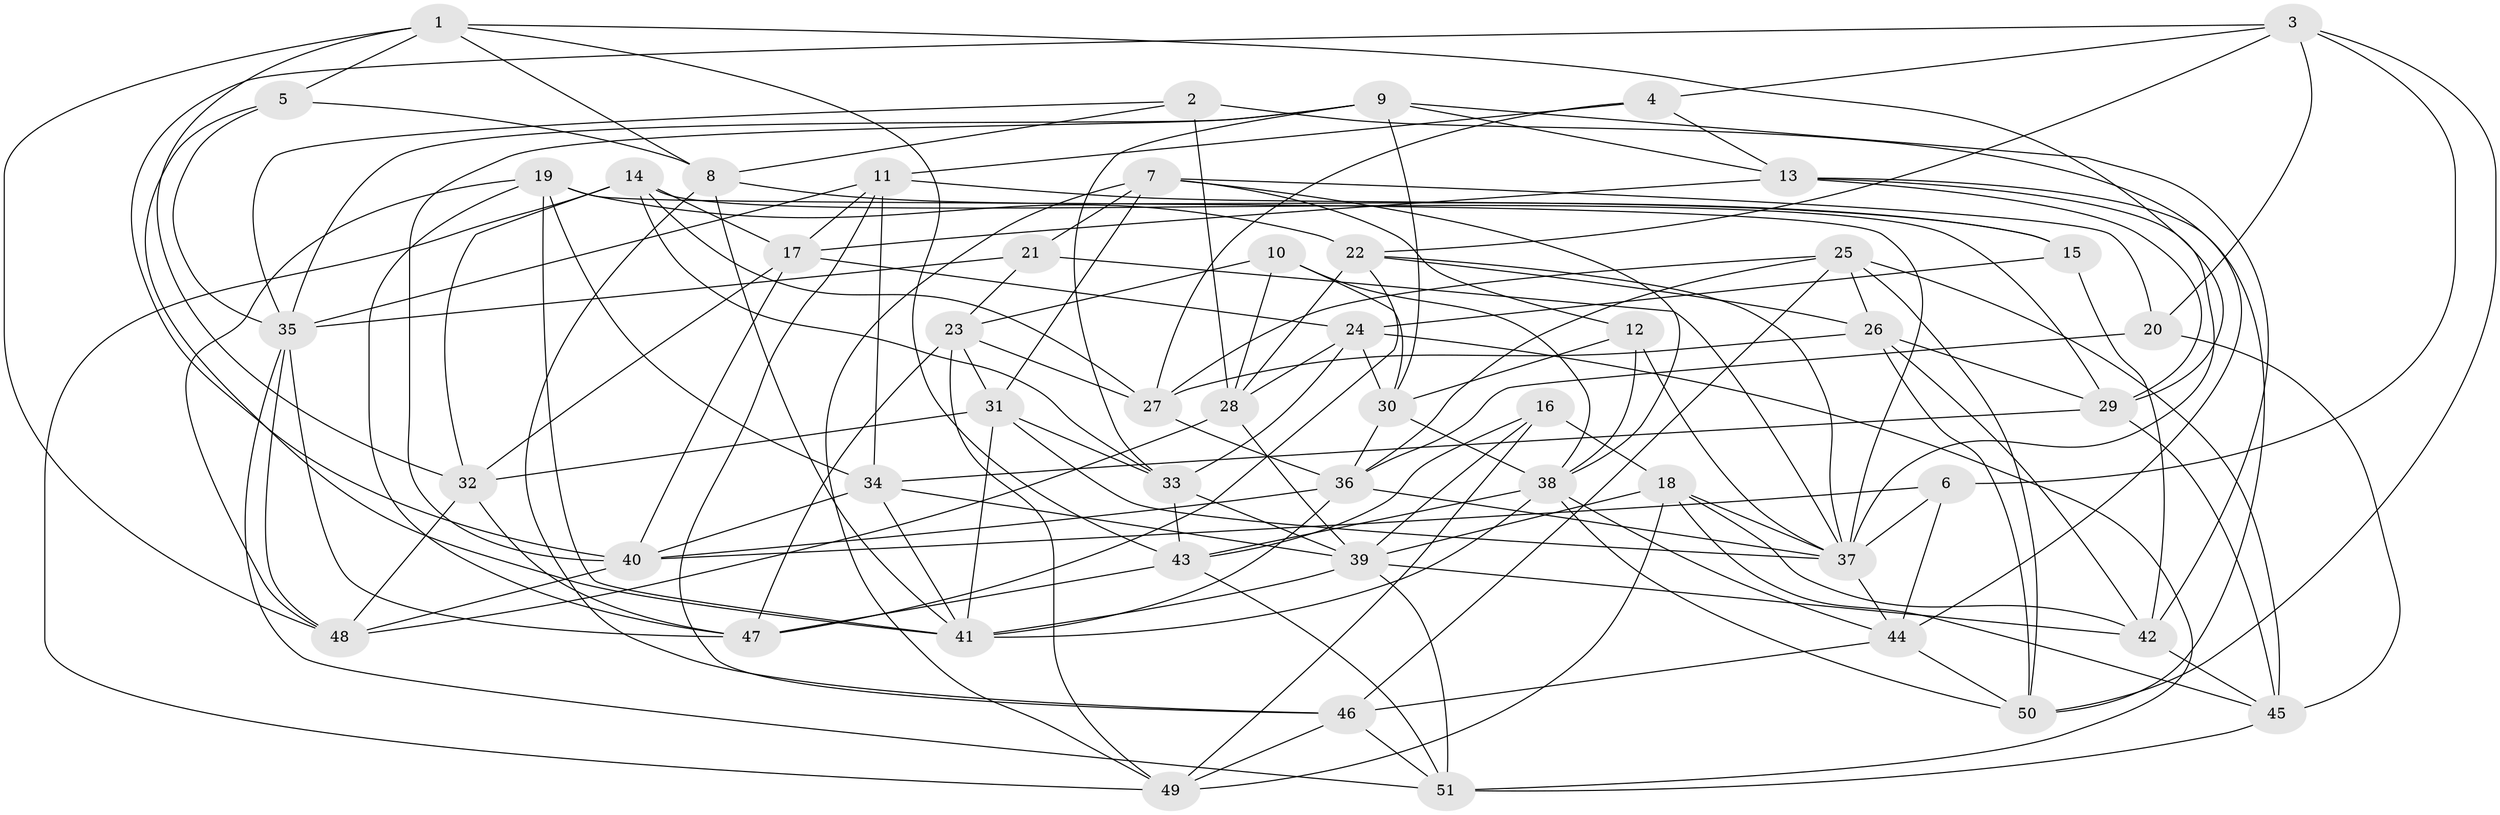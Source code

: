 // original degree distribution, {4: 1.0}
// Generated by graph-tools (version 1.1) at 2025/50/03/09/25 03:50:50]
// undirected, 51 vertices, 150 edges
graph export_dot {
graph [start="1"]
  node [color=gray90,style=filled];
  1;
  2;
  3;
  4;
  5;
  6;
  7;
  8;
  9;
  10;
  11;
  12;
  13;
  14;
  15;
  16;
  17;
  18;
  19;
  20;
  21;
  22;
  23;
  24;
  25;
  26;
  27;
  28;
  29;
  30;
  31;
  32;
  33;
  34;
  35;
  36;
  37;
  38;
  39;
  40;
  41;
  42;
  43;
  44;
  45;
  46;
  47;
  48;
  49;
  50;
  51;
  1 -- 5 [weight=1.0];
  1 -- 8 [weight=1.0];
  1 -- 29 [weight=1.0];
  1 -- 32 [weight=1.0];
  1 -- 43 [weight=1.0];
  1 -- 48 [weight=1.0];
  2 -- 8 [weight=1.0];
  2 -- 28 [weight=1.0];
  2 -- 35 [weight=1.0];
  2 -- 44 [weight=1.0];
  3 -- 4 [weight=1.0];
  3 -- 6 [weight=1.0];
  3 -- 20 [weight=1.0];
  3 -- 22 [weight=1.0];
  3 -- 40 [weight=1.0];
  3 -- 50 [weight=1.0];
  4 -- 11 [weight=1.0];
  4 -- 13 [weight=1.0];
  4 -- 27 [weight=1.0];
  5 -- 8 [weight=1.0];
  5 -- 35 [weight=1.0];
  5 -- 41 [weight=1.0];
  6 -- 37 [weight=1.0];
  6 -- 40 [weight=1.0];
  6 -- 44 [weight=1.0];
  7 -- 12 [weight=1.0];
  7 -- 20 [weight=1.0];
  7 -- 21 [weight=1.0];
  7 -- 31 [weight=1.0];
  7 -- 38 [weight=1.0];
  7 -- 49 [weight=1.0];
  8 -- 15 [weight=1.0];
  8 -- 41 [weight=1.0];
  8 -- 46 [weight=1.0];
  9 -- 13 [weight=1.0];
  9 -- 30 [weight=1.0];
  9 -- 33 [weight=1.0];
  9 -- 35 [weight=1.0];
  9 -- 40 [weight=1.0];
  9 -- 42 [weight=1.0];
  10 -- 23 [weight=1.0];
  10 -- 28 [weight=1.0];
  10 -- 30 [weight=1.0];
  10 -- 38 [weight=1.0];
  11 -- 15 [weight=1.0];
  11 -- 17 [weight=1.0];
  11 -- 34 [weight=1.0];
  11 -- 35 [weight=1.0];
  11 -- 46 [weight=1.0];
  12 -- 30 [weight=1.0];
  12 -- 37 [weight=1.0];
  12 -- 38 [weight=1.0];
  13 -- 17 [weight=1.0];
  13 -- 29 [weight=1.0];
  13 -- 37 [weight=1.0];
  13 -- 50 [weight=1.0];
  14 -- 17 [weight=1.0];
  14 -- 27 [weight=1.0];
  14 -- 29 [weight=1.0];
  14 -- 32 [weight=1.0];
  14 -- 33 [weight=1.0];
  14 -- 49 [weight=1.0];
  15 -- 24 [weight=1.0];
  15 -- 42 [weight=1.0];
  16 -- 18 [weight=1.0];
  16 -- 39 [weight=1.0];
  16 -- 43 [weight=1.0];
  16 -- 49 [weight=1.0];
  17 -- 24 [weight=1.0];
  17 -- 32 [weight=1.0];
  17 -- 40 [weight=1.0];
  18 -- 37 [weight=1.0];
  18 -- 39 [weight=1.0];
  18 -- 42 [weight=1.0];
  18 -- 45 [weight=1.0];
  18 -- 49 [weight=1.0];
  19 -- 22 [weight=1.0];
  19 -- 34 [weight=1.0];
  19 -- 37 [weight=1.0];
  19 -- 41 [weight=1.0];
  19 -- 47 [weight=1.0];
  19 -- 48 [weight=1.0];
  20 -- 36 [weight=1.0];
  20 -- 45 [weight=1.0];
  21 -- 23 [weight=1.0];
  21 -- 35 [weight=1.0];
  21 -- 37 [weight=1.0];
  22 -- 26 [weight=1.0];
  22 -- 28 [weight=1.0];
  22 -- 37 [weight=1.0];
  22 -- 47 [weight=1.0];
  23 -- 27 [weight=1.0];
  23 -- 31 [weight=1.0];
  23 -- 47 [weight=1.0];
  23 -- 49 [weight=1.0];
  24 -- 28 [weight=1.0];
  24 -- 30 [weight=1.0];
  24 -- 33 [weight=1.0];
  24 -- 51 [weight=1.0];
  25 -- 26 [weight=1.0];
  25 -- 27 [weight=1.0];
  25 -- 36 [weight=1.0];
  25 -- 45 [weight=1.0];
  25 -- 46 [weight=1.0];
  25 -- 50 [weight=1.0];
  26 -- 27 [weight=1.0];
  26 -- 29 [weight=1.0];
  26 -- 42 [weight=1.0];
  26 -- 50 [weight=1.0];
  27 -- 36 [weight=1.0];
  28 -- 39 [weight=1.0];
  28 -- 48 [weight=1.0];
  29 -- 34 [weight=1.0];
  29 -- 45 [weight=1.0];
  30 -- 36 [weight=1.0];
  30 -- 38 [weight=1.0];
  31 -- 32 [weight=1.0];
  31 -- 33 [weight=1.0];
  31 -- 37 [weight=1.0];
  31 -- 41 [weight=1.0];
  32 -- 47 [weight=1.0];
  32 -- 48 [weight=1.0];
  33 -- 39 [weight=1.0];
  33 -- 43 [weight=1.0];
  34 -- 39 [weight=1.0];
  34 -- 40 [weight=1.0];
  34 -- 41 [weight=1.0];
  35 -- 47 [weight=1.0];
  35 -- 48 [weight=1.0];
  35 -- 51 [weight=1.0];
  36 -- 37 [weight=1.0];
  36 -- 40 [weight=2.0];
  36 -- 41 [weight=1.0];
  37 -- 44 [weight=1.0];
  38 -- 41 [weight=1.0];
  38 -- 43 [weight=1.0];
  38 -- 44 [weight=1.0];
  38 -- 50 [weight=1.0];
  39 -- 41 [weight=1.0];
  39 -- 42 [weight=1.0];
  39 -- 51 [weight=1.0];
  40 -- 48 [weight=1.0];
  42 -- 45 [weight=1.0];
  43 -- 47 [weight=1.0];
  43 -- 51 [weight=1.0];
  44 -- 46 [weight=1.0];
  44 -- 50 [weight=1.0];
  45 -- 51 [weight=1.0];
  46 -- 49 [weight=1.0];
  46 -- 51 [weight=1.0];
}

